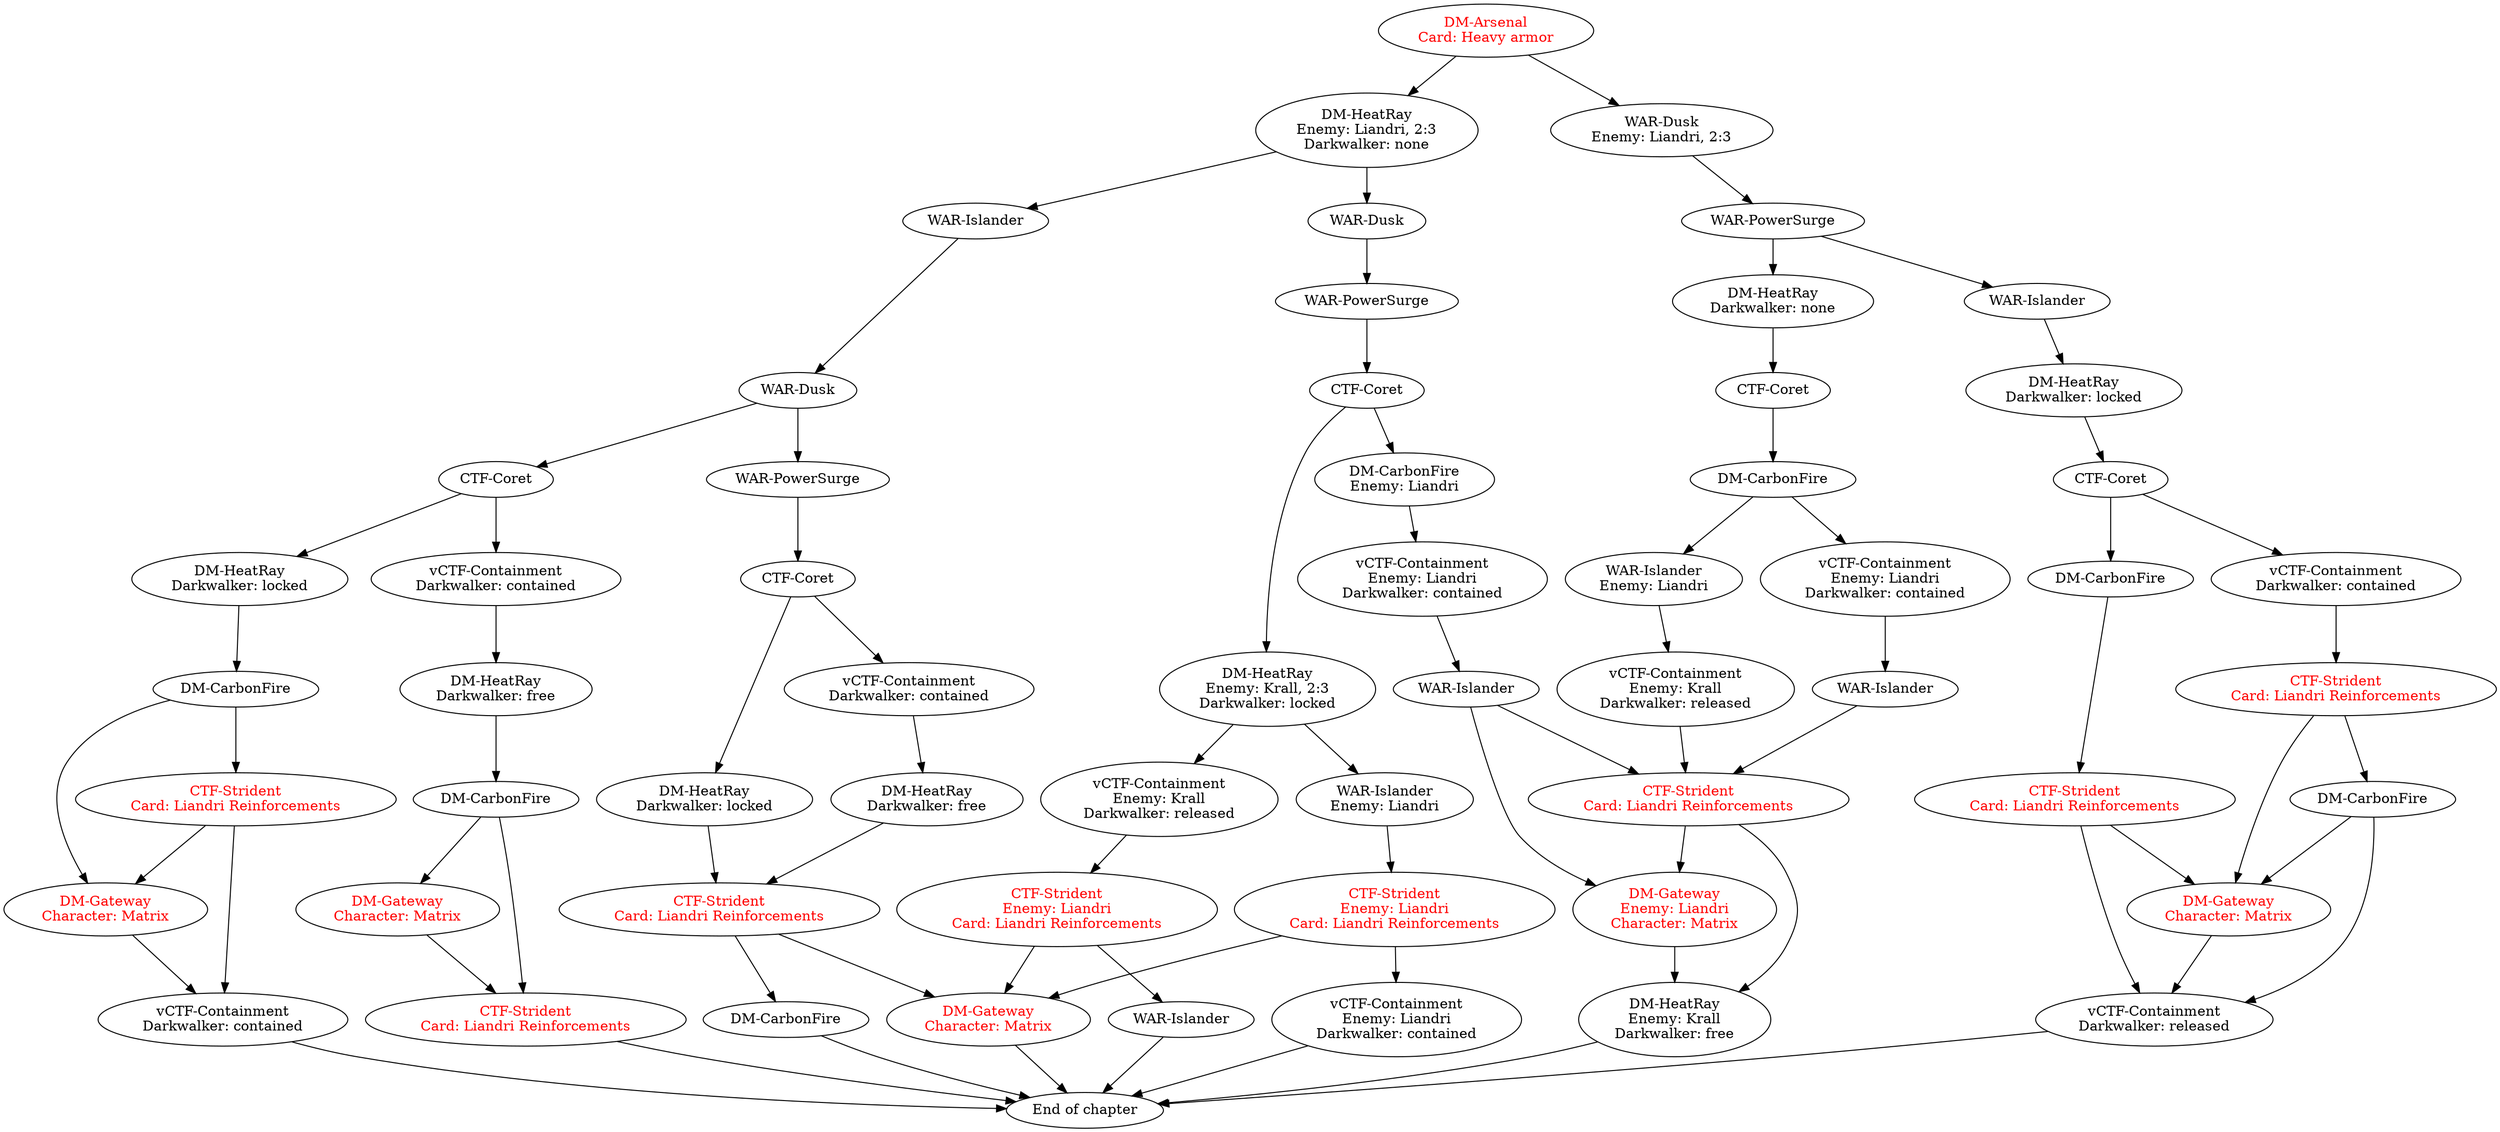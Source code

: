 digraph act3 {
    fork1 [label="DM-Arsenal\nCard: Heavy armor", fontcolor="red"]
    fork1 -> {fork2 map1}
    
    fork2 [label="DM-HeatRay\nEnemy: Liandri, 2:3\nDarkwalker: none"]
    fork2 -> {map2 map3}
    
    map2 [label="WAR-Dusk"]
    map2 -> map4
    
    map4 [label="WAR-PowerSurge"]
    map4 -> fork3
    
    fork3 [label="CTF-Coret"]
    fork3 -> {fork4 map6}
    
    fork4 [label="DM-HeatRay\nEnemy: Krall, 2:3\nDarkwalker: locked"]
    fork4 -> {map0 map8}
    
    map0 [label="WAR-Islander\nEnemy: Liandri"]
    map0 -> fork5
    
    fork5 [label="CTF-Strident\nEnemy: Liandri\nCard: Liandri Reinforcements", fontcolor="red"]
    fork5 -> {map10 map11}
    
    map10 [label="DM-Gateway\nCharacter: Matrix", fontcolor="red"]
    map10 -> end
    
    map11 [label="vCTF-Containment\nEnemy: Liandri\nDarkwalker: contained"]
    map11 -> end
    
    map8 [label="vCTF-Containment\nEnemy: Krall\nDarkwalker: released"]
    map8 -> fork6
    
    fork6 [label="CTF-Strident\nEnemy: Liandri\nCard: Liandri Reinforcements", fontcolor="red"]
    fork6 -> {map12 map10}
    
    map12 [label="WAR-Islander"]
    map12 -> end
        
    map6 [label="DM-CarbonFire\nEnemy: Liandri"]
    map6 -> map14
    
    map14 [label="vCTF-Containment\nEnemy: Liandri\nDarkwalker: contained"]
    map14 -> fork7
    
    fork7 [label="WAR-Islander"]
    fork7 -> {fork8 map18}
    
    fork8 [label="CTF-Strident\nCard: Liandri Reinforcements", fontcolor="red"]
    fork8 -> {map19 map18}
        
    map18 [label="DM-Gateway\nEnemy: Liandri\nCharacter: Matrix", fontcolor="red"]
    map18 -> map19
    
    map19 [label="DM-HeatRay\nEnemy: Krall\nDarkwalker: free"]
    map19 -> end
    
    map3 [label="WAR-Islander"]
    map3 -> fork9
    
    fork9 [label="WAR-Dusk"]
    fork9 -> {map22 fork13}
    
    map22 [label="WAR-PowerSurge"]
    map22 -> fork10
    
    fork10 [label="CTF-Coret"]
    fork10 -> {map25 map26}
    
    map25 [label="vCTF-Containment\nDarkwalker: contained"]
    map25 -> map27
    
    map27 [label="DM-HeatRay\nDarkwalker: free"]    
    map27 -> fork12

    map26 [label="DM-HeatRay\nDarkwalker: locked"]
    map26 -> fork12
    
    fork12 [label="CTF-Strident\nCard: Liandri Reinforcements", fontcolor="red"]
    fork12 -> {map32 map10}
    
    map32 [label="DM-CarbonFire"]
    map32 -> end
        
    fork13 [label="CTF-Coret"]
    fork13 -> {map34 map35}
    
    map34 [label="DM-HeatRay\nDarkwalker: locked"]
    map34 -> fork14
    
    fork14 [label="DM-CarbonFire"]
    fork14 -> {fork15 map40}
    
    fork15 [label="CTF-Strident\nCard: Liandri Reinforcements", fontcolor="red"]
    fork15 -> {map41 map40}
        
    map40 [label="DM-Gateway\nCharacter: Matrix", fontcolor="red"]
    map40 -> map41
    
    map41 [label="vCTF-Containment\nDarkwalker: contained"]
    map41 -> end

    map35 [label="vCTF-Containment\nDarkwalker: contained"]
    map35 -> map43

    map43 [label="DM-HeatRay\nDarkwalker: free"]
    map43 -> fork16
    
    fork16 [label="DM-CarbonFire"]
    fork16 -> {map46 map45}
        
    map45 [label="DM-Gateway\nCharacter: Matrix", fontcolor="red"]
    map45 -> map46
    
    map46 [label="CTF-Strident\nCard: Liandri Reinforcements", fontcolor="red"]
    map46 -> end
    
    map1 [label="WAR-Dusk\nEnemy: Liandri, 2:3"]
    map1 -> fork17
    
    fork17 [label="WAR-PowerSurge"]
    fork17 -> {map47 map48}
     
    map47 [label="DM-HeatRay\nDarkwalker: none"]
    map47 -> map49
    
    map49 [label="CTF-Coret"]
    map49 -> fork18
    
    fork18 [label="DM-CarbonFire"]
    fork18 -> {map50 map51}
    
    map50 [label="vCTF-Containment\nEnemy: Liandri\nDarkwalker: contained"]
    map50 -> map52
    
    map52 [label="WAR-Islander"]
    map52 -> fork8  
    
    map51 [label="WAR-Islander\nEnemy: Liandri"]
    map51 -> map56
    
    map56 [label="vCTF-Containment\nEnemy: Krall\nDarkwalker: released"]
    map56 -> fork8
    
    map48 [label="WAR-Islander"]
    map48 -> map60
    
    map60 [label="DM-HeatRay\nDarkwalker: locked"]
    map60 -> fork21
    
    fork21 [label="CTF-Coret"]
    fork21 -> {map61 map62}
    
    map61 [label="vCTF-Containment\nDarkwalker: contained"]
    map61 -> fork22
    
    fork22 [label="CTF-Strident\nCard: Liandri Reinforcements", fontcolor="red"]
    fork22 -> {fork23 map73}
    
    fork23 [label="DM-CarbonFire"]
    fork23 -> {map74 map73}
    
    map62 [label="DM-CarbonFire"]
    map62 -> map71
    
    map71 [label="CTF-Strident\nCard: Liandri Reinforcements", fontcolor="red"]
    map71 -> {map74 map73}
        
    map73 [label="DM-Gateway\nCharacter: Matrix", fontcolor="red"]
    map73 -> map74

    map74 [label="vCTF-Containment\nDarkwalker: released"]
    map74 -> end
    
    end [label="End of chapter"]
}
